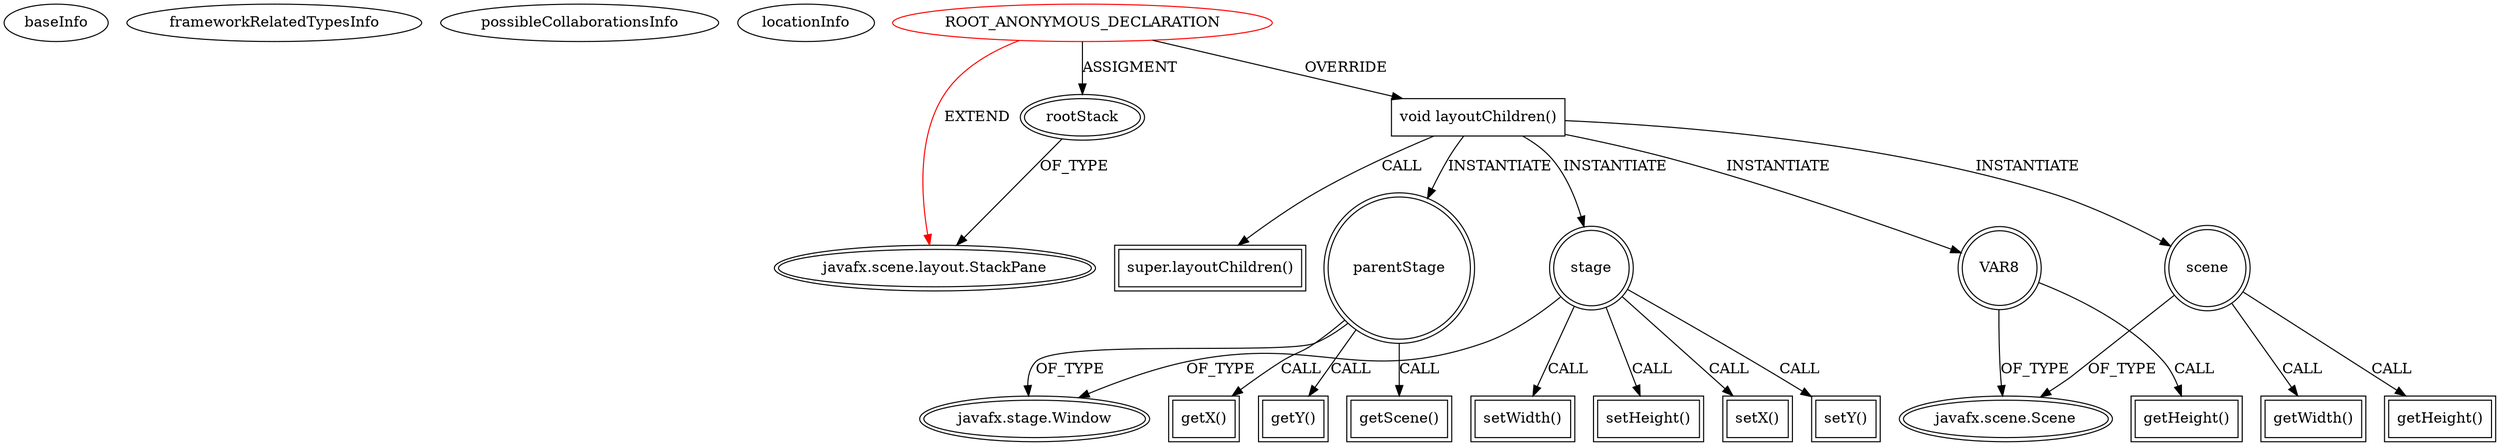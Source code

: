 digraph {
baseInfo[graphId=38,category="extension_graph",isAnonymous=true,possibleRelation=false]
frameworkRelatedTypesInfo[0="javafx.scene.layout.StackPane"]
possibleCollaborationsInfo[]
locationInfo[projectName="AMITCCILGITHUB-Contacts",filePath="/AMITCCILGITHUB-Contacts/Contacts-master/Contacts/src/org/apandey/utils/StatusBar.java",contextSignature="void initComponents(javafx.stage.Stage,java.lang.String)",graphId="38"]
0[label="ROOT_ANONYMOUS_DECLARATION",vertexType="ROOT_ANONYMOUS_DECLARATION",isFrameworkType=false,color=red]
1[label="javafx.scene.layout.StackPane",vertexType="FRAMEWORK_CLASS_TYPE",isFrameworkType=true,peripheries=2]
2[label="rootStack",vertexType="OUTSIDE_VARIABLE_EXPRESION",isFrameworkType=true,peripheries=2]
4[label="void layoutChildren()",vertexType="OVERRIDING_METHOD_DECLARATION",isFrameworkType=false,shape=box]
5[label="super.layoutChildren()",vertexType="SUPER_CALL",isFrameworkType=true,peripheries=2,shape=box]
6[label="stage",vertexType="VARIABLE_EXPRESION",isFrameworkType=true,peripheries=2,shape=circle]
8[label="javafx.stage.Window",vertexType="FRAMEWORK_CLASS_TYPE",isFrameworkType=true,peripheries=2]
7[label="setWidth()",vertexType="INSIDE_CALL",isFrameworkType=true,peripheries=2,shape=box]
9[label="scene",vertexType="VARIABLE_EXPRESION",isFrameworkType=true,peripheries=2,shape=circle]
11[label="javafx.scene.Scene",vertexType="FRAMEWORK_CLASS_TYPE",isFrameworkType=true,peripheries=2]
10[label="getWidth()",vertexType="INSIDE_CALL",isFrameworkType=true,peripheries=2,shape=box]
13[label="setHeight()",vertexType="INSIDE_CALL",isFrameworkType=true,peripheries=2,shape=box]
15[label="getHeight()",vertexType="INSIDE_CALL",isFrameworkType=true,peripheries=2,shape=box]
17[label="setX()",vertexType="INSIDE_CALL",isFrameworkType=true,peripheries=2,shape=box]
18[label="parentStage",vertexType="VARIABLE_EXPRESION",isFrameworkType=true,peripheries=2,shape=circle]
19[label="getX()",vertexType="INSIDE_CALL",isFrameworkType=true,peripheries=2,shape=box]
22[label="setY()",vertexType="INSIDE_CALL",isFrameworkType=true,peripheries=2,shape=box]
24[label="getY()",vertexType="INSIDE_CALL",isFrameworkType=true,peripheries=2,shape=box]
25[label="VAR8",vertexType="VARIABLE_EXPRESION",isFrameworkType=true,peripheries=2,shape=circle]
26[label="getHeight()",vertexType="INSIDE_CALL",isFrameworkType=true,peripheries=2,shape=box]
29[label="getScene()",vertexType="INSIDE_CALL",isFrameworkType=true,peripheries=2,shape=box]
0->1[label="EXTEND",color=red]
0->2[label="ASSIGMENT"]
2->1[label="OF_TYPE"]
0->4[label="OVERRIDE"]
4->5[label="CALL"]
4->6[label="INSTANTIATE"]
6->8[label="OF_TYPE"]
6->7[label="CALL"]
4->9[label="INSTANTIATE"]
9->11[label="OF_TYPE"]
9->10[label="CALL"]
6->13[label="CALL"]
9->15[label="CALL"]
6->17[label="CALL"]
4->18[label="INSTANTIATE"]
18->8[label="OF_TYPE"]
18->19[label="CALL"]
6->22[label="CALL"]
18->24[label="CALL"]
4->25[label="INSTANTIATE"]
25->11[label="OF_TYPE"]
25->26[label="CALL"]
18->29[label="CALL"]
}
